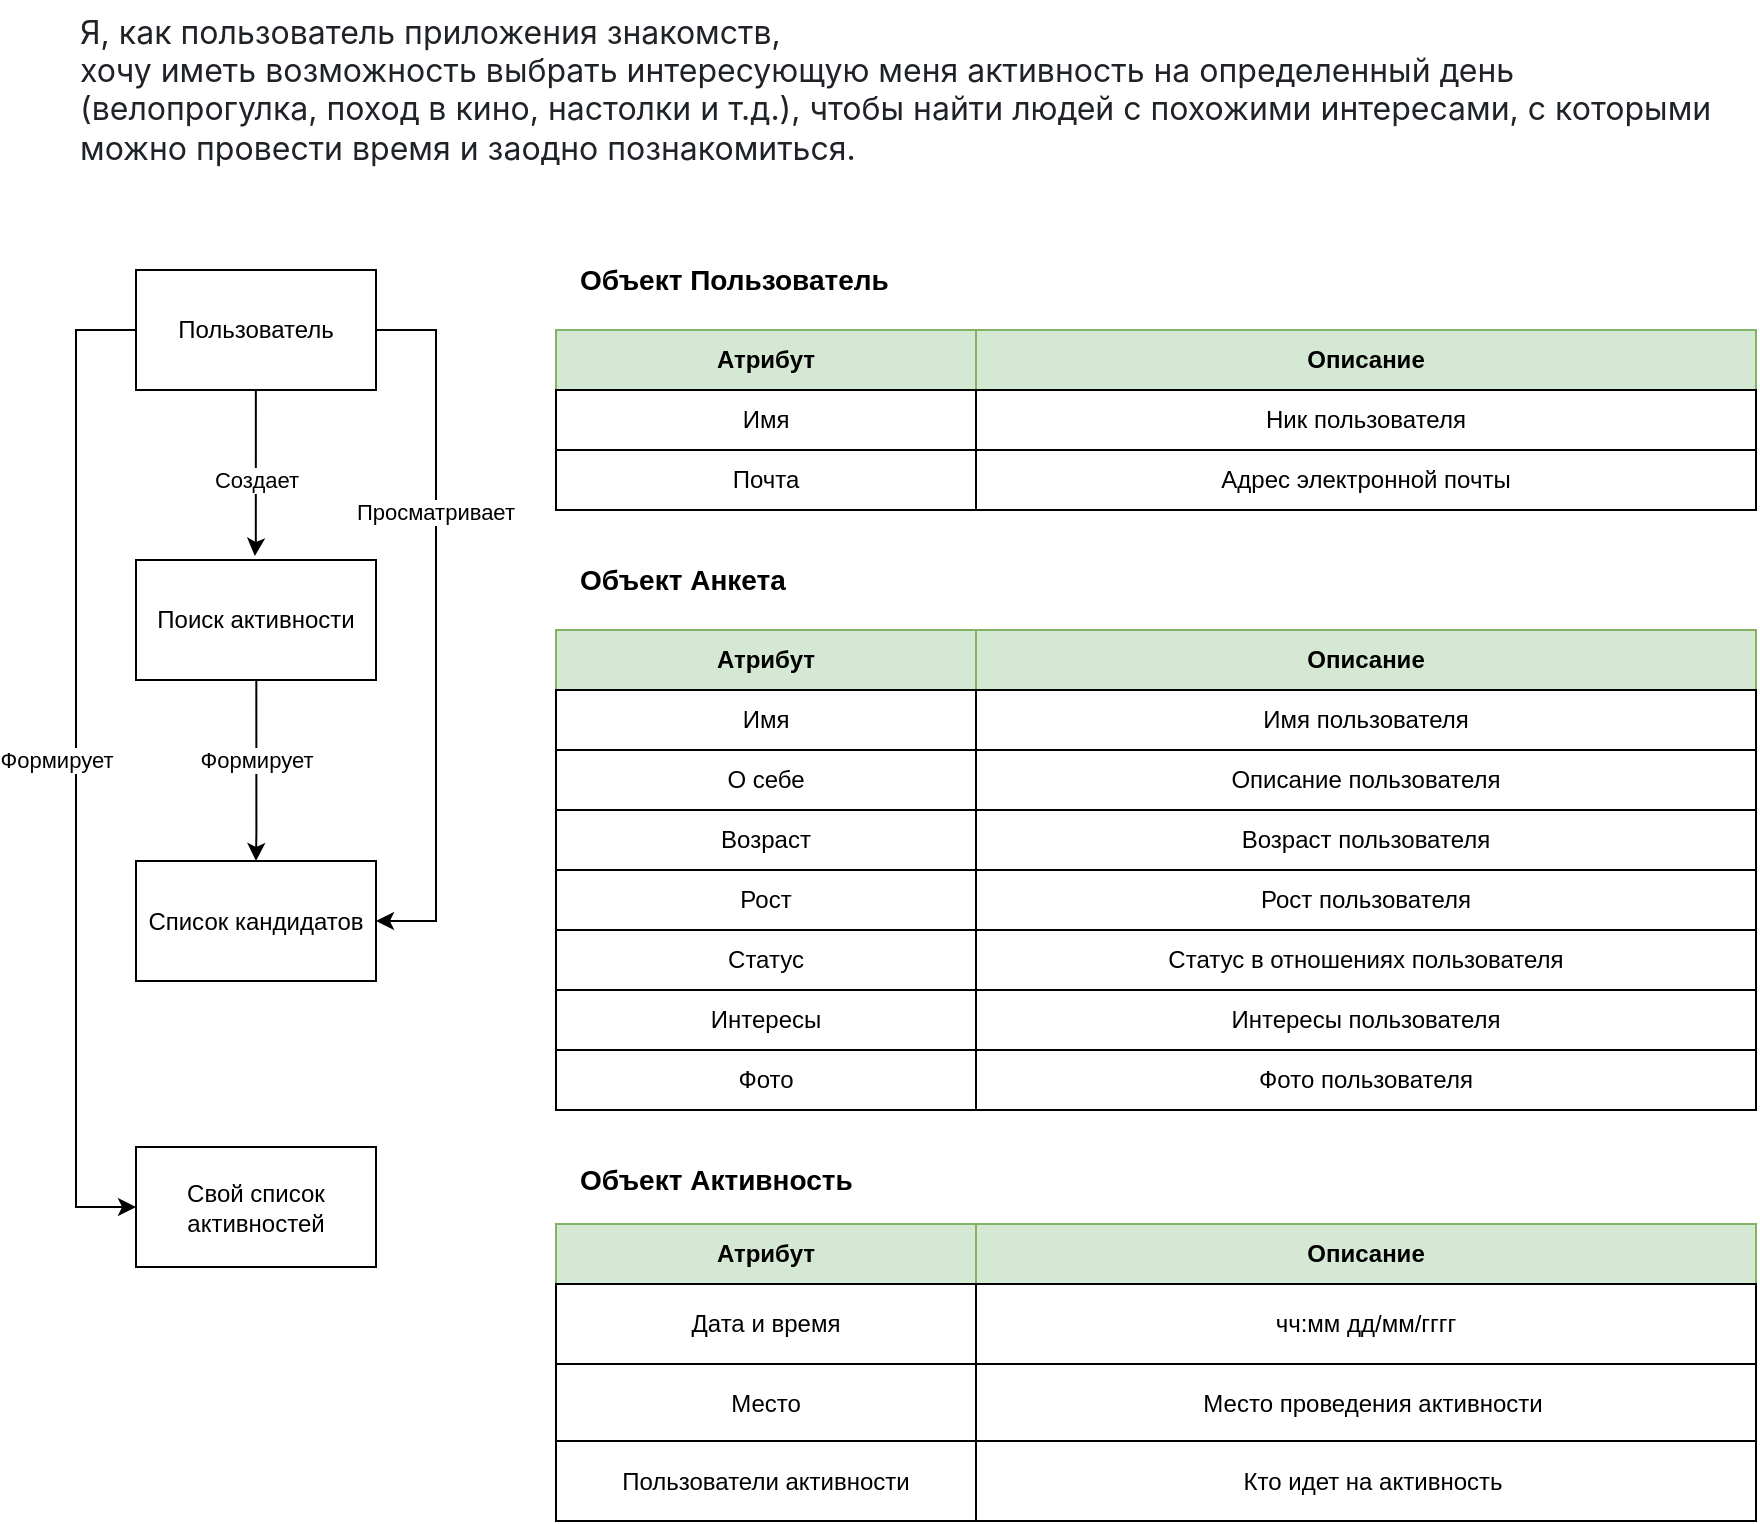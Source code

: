 <mxfile version="24.8.4">
  <diagram name="Страница — 1" id="hj7CFw5oaHOUqpzhWUgJ">
    <mxGraphModel dx="2381" dy="1526" grid="1" gridSize="10" guides="1" tooltips="1" connect="1" arrows="1" fold="1" page="1" pageScale="1" pageWidth="827" pageHeight="583" math="0" shadow="0">
      <root>
        <mxCell id="0" />
        <mxCell id="1" parent="0" />
        <mxCell id="FGlAUtilV3WjWaG7oi7A-32" style="edgeStyle=orthogonalEdgeStyle;rounded=0;orthogonalLoop=1;jettySize=auto;html=1;entryX=1;entryY=0.5;entryDx=0;entryDy=0;" parent="1" source="tyJL5RVhGpzJcOc0of-g-1" target="tyJL5RVhGpzJcOc0of-g-17" edge="1">
          <mxGeometry relative="1" as="geometry">
            <Array as="points">
              <mxPoint x="180" y="70" />
              <mxPoint x="180" y="365" />
            </Array>
          </mxGeometry>
        </mxCell>
        <mxCell id="28Fehn1Z3vGQUDsWFlqz-10" style="edgeStyle=orthogonalEdgeStyle;rounded=0;orthogonalLoop=1;jettySize=auto;html=1;entryX=0;entryY=0.5;entryDx=0;entryDy=0;" edge="1" parent="1" source="tyJL5RVhGpzJcOc0of-g-1" target="tyJL5RVhGpzJcOc0of-g-3">
          <mxGeometry relative="1" as="geometry">
            <Array as="points">
              <mxPoint y="70" />
              <mxPoint y="509" />
            </Array>
          </mxGeometry>
        </mxCell>
        <mxCell id="tyJL5RVhGpzJcOc0of-g-1" value="Пользователь" style="rounded=0;whiteSpace=wrap;html=1;" parent="1" vertex="1">
          <mxGeometry x="30" y="40" width="120" height="60" as="geometry" />
        </mxCell>
        <mxCell id="tyJL5RVhGpzJcOc0of-g-3" value="Свой список&lt;div&gt;активностей&lt;/div&gt;" style="rounded=0;whiteSpace=wrap;html=1;" parent="1" vertex="1">
          <mxGeometry x="30" y="478.5" width="120" height="60" as="geometry" />
        </mxCell>
        <mxCell id="tyJL5RVhGpzJcOc0of-g-17" value="Список кандидатов" style="rounded=0;whiteSpace=wrap;html=1;" parent="1" vertex="1">
          <mxGeometry x="30" y="335.5" width="120" height="60" as="geometry" />
        </mxCell>
        <mxCell id="tyJL5RVhGpzJcOc0of-g-39" value="Атрибут" style="rounded=0;whiteSpace=wrap;html=1;fontStyle=1;fillColor=#d5e8d4;strokeColor=#82b366;" parent="1" vertex="1">
          <mxGeometry x="240" y="70" width="210" height="30" as="geometry" />
        </mxCell>
        <mxCell id="tyJL5RVhGpzJcOc0of-g-40" value="Описание" style="rounded=0;whiteSpace=wrap;html=1;fontStyle=1;fillColor=#d5e8d4;strokeColor=#82b366;" parent="1" vertex="1">
          <mxGeometry x="450" y="70" width="390" height="30" as="geometry" />
        </mxCell>
        <mxCell id="tyJL5RVhGpzJcOc0of-g-45" value="Имя" style="rounded=0;whiteSpace=wrap;html=1;" parent="1" vertex="1">
          <mxGeometry x="240" y="100" width="210" height="30" as="geometry" />
        </mxCell>
        <mxCell id="tyJL5RVhGpzJcOc0of-g-46" value="Ник пользователя" style="rounded=0;whiteSpace=wrap;html=1;" parent="1" vertex="1">
          <mxGeometry x="450" y="100" width="390" height="30" as="geometry" />
        </mxCell>
        <mxCell id="tyJL5RVhGpzJcOc0of-g-48" value="Почта" style="rounded=0;whiteSpace=wrap;html=1;" parent="1" vertex="1">
          <mxGeometry x="240" y="130" width="210" height="30" as="geometry" />
        </mxCell>
        <mxCell id="tyJL5RVhGpzJcOc0of-g-49" value="Адрес электронной почты" style="rounded=0;whiteSpace=wrap;html=1;" parent="1" vertex="1">
          <mxGeometry x="450" y="130" width="390" height="30" as="geometry" />
        </mxCell>
        <mxCell id="tyJL5RVhGpzJcOc0of-g-131" value="&lt;p style=&quot;box-sizing: border-box; margin-top: 0px; margin-bottom: var(--base-size-16); color: rgb(31, 35, 40); font-family: -apple-system, &amp;quot;system-ui&amp;quot;, &amp;quot;Segoe UI&amp;quot;, &amp;quot;Noto Sans&amp;quot;, Helvetica, Arial, sans-serif, &amp;quot;Apple Color Emoji&amp;quot;, &amp;quot;Segoe UI Emoji&amp;quot;; font-size: 16px; background-color: rgb(255, 255, 255);&quot; dir=&quot;auto&quot;&gt;Я, как пользователь приложения знакомств,&lt;/p&gt;&lt;p style=&quot;box-sizing: border-box; margin-top: 0px; color: rgb(31, 35, 40); font-family: -apple-system, &amp;quot;system-ui&amp;quot;, &amp;quot;Segoe UI&amp;quot;, &amp;quot;Noto Sans&amp;quot;, Helvetica, Arial, sans-serif, &amp;quot;Apple Color Emoji&amp;quot;, &amp;quot;Segoe UI Emoji&amp;quot;; font-size: 16px; background-color: rgb(255, 255, 255); margin-bottom: 0px !important;&quot; dir=&quot;auto&quot;&gt;хочу иметь возможность выбрать интересующую меня активность на определенный день (велопрогулка, поход в кино, настолки и т.д.), чтобы найти людей с похожими интересами, с которыми можно провести время и заодно познакомиться.&lt;/p&gt;" style="text;whiteSpace=wrap;html=1;" parent="1" vertex="1">
          <mxGeometry y="-95" width="840" height="95" as="geometry" />
        </mxCell>
        <mxCell id="tyJL5RVhGpzJcOc0of-g-133" value="&lt;b&gt;&lt;font style=&quot;font-size: 14px;&quot;&gt;Объект Пользователь&lt;/font&gt;&lt;/b&gt;" style="text;html=1;align=left;verticalAlign=middle;whiteSpace=wrap;rounded=0;" parent="1" vertex="1">
          <mxGeometry x="250" y="30" width="190" height="30" as="geometry" />
        </mxCell>
        <mxCell id="tyJL5RVhGpzJcOc0of-g-134" value="&lt;b style=&quot;text-align: center;&quot;&gt;&lt;font style=&quot;font-size: 14px;&quot;&gt;Объект Активность&lt;/font&gt;&lt;/b&gt;" style="text;whiteSpace=wrap;html=1;" parent="1" vertex="1">
          <mxGeometry x="250" y="480" width="270" height="30" as="geometry" />
        </mxCell>
        <mxCell id="tyJL5RVhGpzJcOc0of-g-135" value="Атрибут" style="rounded=0;whiteSpace=wrap;html=1;fontStyle=1;fillColor=#d5e8d4;strokeColor=#82b366;" parent="1" vertex="1">
          <mxGeometry x="240" y="517" width="210" height="30" as="geometry" />
        </mxCell>
        <mxCell id="tyJL5RVhGpzJcOc0of-g-136" value="Описание" style="rounded=0;whiteSpace=wrap;html=1;fontStyle=1;fillColor=#d5e8d4;strokeColor=#82b366;" parent="1" vertex="1">
          <mxGeometry x="450" y="517" width="390" height="30" as="geometry" />
        </mxCell>
        <mxCell id="tyJL5RVhGpzJcOc0of-g-171" value="&lt;span style=&quot;text-align: left;&quot;&gt;Дата и время&lt;/span&gt;" style="rounded=0;whiteSpace=wrap;html=1;" parent="1" vertex="1">
          <mxGeometry x="240" y="547" width="210" height="40" as="geometry" />
        </mxCell>
        <mxCell id="tyJL5RVhGpzJcOc0of-g-172" value="чч:мм дд/мм/гггг" style="rounded=0;whiteSpace=wrap;html=1;" parent="1" vertex="1">
          <mxGeometry x="450" y="547" width="390" height="40" as="geometry" />
        </mxCell>
        <mxCell id="tyJL5RVhGpzJcOc0of-g-173" value="&lt;div style=&quot;text-align: left;&quot;&gt;&lt;span style=&quot;background-color: initial;&quot;&gt;Место&lt;/span&gt;&lt;/div&gt;" style="rounded=0;whiteSpace=wrap;html=1;" parent="1" vertex="1">
          <mxGeometry x="240" y="587" width="210" height="40" as="geometry" />
        </mxCell>
        <mxCell id="tyJL5RVhGpzJcOc0of-g-174" value="Место проведения активности" style="rounded=0;whiteSpace=wrap;html=1;align=center;spacingLeft=7;" parent="1" vertex="1">
          <mxGeometry x="450" y="587" width="390" height="40" as="geometry" />
        </mxCell>
        <mxCell id="FGlAUtilV3WjWaG7oi7A-2" value="Поиск активности" style="rounded=0;whiteSpace=wrap;html=1;" parent="1" vertex="1">
          <mxGeometry x="30" y="185" width="120" height="60" as="geometry" />
        </mxCell>
        <mxCell id="FGlAUtilV3WjWaG7oi7A-12" value="Формирует" style="edgeLabel;html=1;align=center;verticalAlign=middle;resizable=0;points=[];" parent="1" vertex="1" connectable="0">
          <mxGeometry x="-10" y="285.004" as="geometry" />
        </mxCell>
        <mxCell id="FGlAUtilV3WjWaG7oi7A-13" style="edgeStyle=orthogonalEdgeStyle;rounded=0;orthogonalLoop=1;jettySize=auto;html=1;exitX=0.5;exitY=1;exitDx=0;exitDy=0;" parent="1" edge="1">
          <mxGeometry relative="1" as="geometry">
            <mxPoint x="89.93" y="100" as="sourcePoint" />
            <mxPoint x="89.43" y="183" as="targetPoint" />
            <Array as="points">
              <mxPoint x="90.43" y="176" />
              <mxPoint x="89.43" y="176" />
            </Array>
          </mxGeometry>
        </mxCell>
        <mxCell id="FGlAUtilV3WjWaG7oi7A-15" value="Создает" style="edgeLabel;html=1;align=center;verticalAlign=middle;resizable=0;points=[];" parent="1" vertex="1" connectable="0">
          <mxGeometry x="90" y="145" as="geometry" />
        </mxCell>
        <mxCell id="FGlAUtilV3WjWaG7oi7A-16" style="edgeStyle=orthogonalEdgeStyle;rounded=0;orthogonalLoop=1;jettySize=auto;html=1;exitX=0.5;exitY=1;exitDx=0;exitDy=0;entryX=0.5;entryY=0;entryDx=0;entryDy=0;" parent="1" target="tyJL5RVhGpzJcOc0of-g-17" edge="1">
          <mxGeometry relative="1" as="geometry">
            <mxPoint x="90.16" y="245" as="sourcePoint" />
            <mxPoint x="89.66" y="328" as="targetPoint" />
            <Array as="points">
              <mxPoint x="90" y="321" />
            </Array>
          </mxGeometry>
        </mxCell>
        <mxCell id="FGlAUtilV3WjWaG7oi7A-26" value="&lt;div style=&quot;text-align: left;&quot;&gt;Пользователи активности&lt;/div&gt;" style="rounded=0;whiteSpace=wrap;html=1;" parent="1" vertex="1">
          <mxGeometry x="240" y="625.5" width="210" height="40" as="geometry" />
        </mxCell>
        <mxCell id="FGlAUtilV3WjWaG7oi7A-27" value="Кто идет на активность" style="rounded=0;whiteSpace=wrap;html=1;align=center;spacingLeft=7;" parent="1" vertex="1">
          <mxGeometry x="450" y="625.5" width="390" height="40" as="geometry" />
        </mxCell>
        <mxCell id="FGlAUtilV3WjWaG7oi7A-33" value="Формирует" style="edgeLabel;html=1;align=center;verticalAlign=middle;resizable=0;points=[];" parent="1" vertex="1" connectable="0">
          <mxGeometry x="90" y="285" as="geometry" />
        </mxCell>
        <mxCell id="28Fehn1Z3vGQUDsWFlqz-3" value="Атрибут" style="rounded=0;whiteSpace=wrap;html=1;fontStyle=1;fillColor=#d5e8d4;strokeColor=#82b366;" vertex="1" parent="1">
          <mxGeometry x="240" y="220" width="210" height="30" as="geometry" />
        </mxCell>
        <mxCell id="28Fehn1Z3vGQUDsWFlqz-4" value="Описание" style="rounded=0;whiteSpace=wrap;html=1;fontStyle=1;fillColor=#d5e8d4;strokeColor=#82b366;" vertex="1" parent="1">
          <mxGeometry x="450" y="220" width="390" height="30" as="geometry" />
        </mxCell>
        <mxCell id="28Fehn1Z3vGQUDsWFlqz-5" value="Имя" style="rounded=0;whiteSpace=wrap;html=1;" vertex="1" parent="1">
          <mxGeometry x="240" y="250" width="210" height="30" as="geometry" />
        </mxCell>
        <mxCell id="28Fehn1Z3vGQUDsWFlqz-6" value="Имя пользователя" style="rounded=0;whiteSpace=wrap;html=1;" vertex="1" parent="1">
          <mxGeometry x="450" y="250" width="390" height="30" as="geometry" />
        </mxCell>
        <mxCell id="28Fehn1Z3vGQUDsWFlqz-7" value="Возраст" style="rounded=0;whiteSpace=wrap;html=1;" vertex="1" parent="1">
          <mxGeometry x="240" y="310" width="210" height="30" as="geometry" />
        </mxCell>
        <mxCell id="28Fehn1Z3vGQUDsWFlqz-8" value="Возраст пользователя" style="rounded=0;whiteSpace=wrap;html=1;" vertex="1" parent="1">
          <mxGeometry x="450" y="310" width="390" height="30" as="geometry" />
        </mxCell>
        <mxCell id="28Fehn1Z3vGQUDsWFlqz-9" value="&lt;b&gt;&lt;font style=&quot;font-size: 14px;&quot;&gt;Объект Анкета&lt;/font&gt;&lt;/b&gt;" style="text;html=1;align=left;verticalAlign=middle;whiteSpace=wrap;rounded=0;" vertex="1" parent="1">
          <mxGeometry x="250" y="180" width="190" height="30" as="geometry" />
        </mxCell>
        <mxCell id="28Fehn1Z3vGQUDsWFlqz-11" value="Просматривает&amp;nbsp;" style="edgeLabel;html=1;align=center;verticalAlign=middle;resizable=0;points=[];" vertex="1" connectable="0" parent="1">
          <mxGeometry x="180.5" y="160.5" as="geometry" />
        </mxCell>
        <mxCell id="28Fehn1Z3vGQUDsWFlqz-12" value="Статус" style="rounded=0;whiteSpace=wrap;html=1;" vertex="1" parent="1">
          <mxGeometry x="240" y="370" width="210" height="30" as="geometry" />
        </mxCell>
        <mxCell id="28Fehn1Z3vGQUDsWFlqz-13" value="Статус в отношениях пользователя" style="rounded=0;whiteSpace=wrap;html=1;" vertex="1" parent="1">
          <mxGeometry x="450" y="370" width="390" height="30" as="geometry" />
        </mxCell>
        <mxCell id="28Fehn1Z3vGQUDsWFlqz-14" value="Интересы" style="rounded=0;whiteSpace=wrap;html=1;" vertex="1" parent="1">
          <mxGeometry x="240" y="400" width="210" height="30" as="geometry" />
        </mxCell>
        <mxCell id="28Fehn1Z3vGQUDsWFlqz-15" value="Интересы пользователя" style="rounded=0;whiteSpace=wrap;html=1;" vertex="1" parent="1">
          <mxGeometry x="450" y="400" width="390" height="30" as="geometry" />
        </mxCell>
        <mxCell id="28Fehn1Z3vGQUDsWFlqz-16" value="Рост" style="rounded=0;whiteSpace=wrap;html=1;" vertex="1" parent="1">
          <mxGeometry x="240" y="340" width="210" height="30" as="geometry" />
        </mxCell>
        <mxCell id="28Fehn1Z3vGQUDsWFlqz-17" value="Рост пользователя" style="rounded=0;whiteSpace=wrap;html=1;" vertex="1" parent="1">
          <mxGeometry x="450" y="340" width="390" height="30" as="geometry" />
        </mxCell>
        <mxCell id="28Fehn1Z3vGQUDsWFlqz-18" value="Фото" style="rounded=0;whiteSpace=wrap;html=1;" vertex="1" parent="1">
          <mxGeometry x="240" y="430" width="210" height="30" as="geometry" />
        </mxCell>
        <mxCell id="28Fehn1Z3vGQUDsWFlqz-19" value="Фото пользователя" style="rounded=0;whiteSpace=wrap;html=1;" vertex="1" parent="1">
          <mxGeometry x="450" y="430" width="390" height="30" as="geometry" />
        </mxCell>
        <mxCell id="28Fehn1Z3vGQUDsWFlqz-20" value="О себе" style="rounded=0;whiteSpace=wrap;html=1;" vertex="1" parent="1">
          <mxGeometry x="240" y="280" width="210" height="30" as="geometry" />
        </mxCell>
        <mxCell id="28Fehn1Z3vGQUDsWFlqz-21" value="Описание пользователя" style="rounded=0;whiteSpace=wrap;html=1;" vertex="1" parent="1">
          <mxGeometry x="450" y="280" width="390" height="30" as="geometry" />
        </mxCell>
      </root>
    </mxGraphModel>
  </diagram>
</mxfile>
